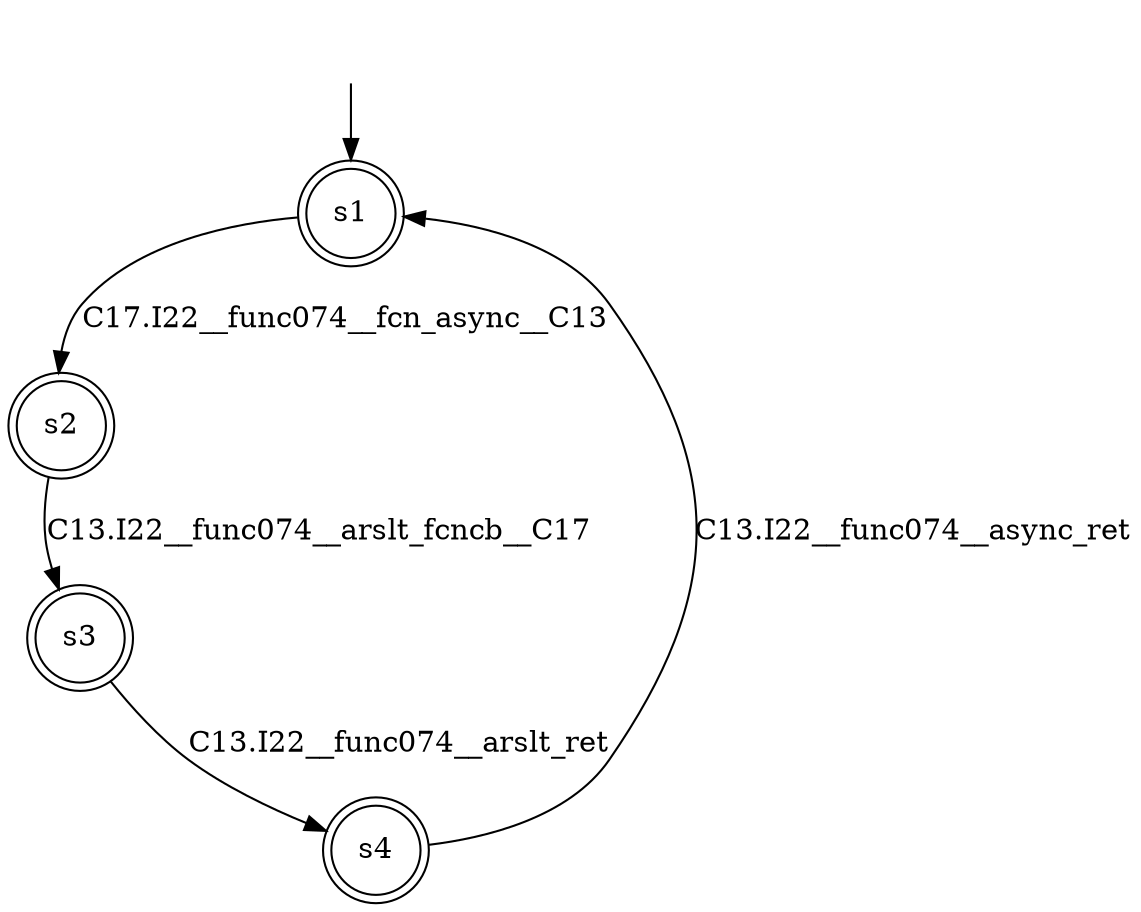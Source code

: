 digraph automaton {
	1 [label=<s1> shape="doublecircle"];
	2 [label=<s2> shape="doublecircle"];
	3 [label=<s3> shape="doublecircle"];
	4 [label=<s4> shape="doublecircle"];
	__init1 [label=<> shape="none"];
	__init1 -> 1;
	1 -> 2 [label=<C17.I22__func074__fcn_async__C13> id="1-0-2"];
	2 -> 3 [label=<C13.I22__func074__arslt_fcncb__C17> id="2-0-3"];
	3 -> 4 [label=<C13.I22__func074__arslt_ret> id="3-0-4"];
	4 -> 1 [label=<C13.I22__func074__async_ret> id="4-0-1"];
}
